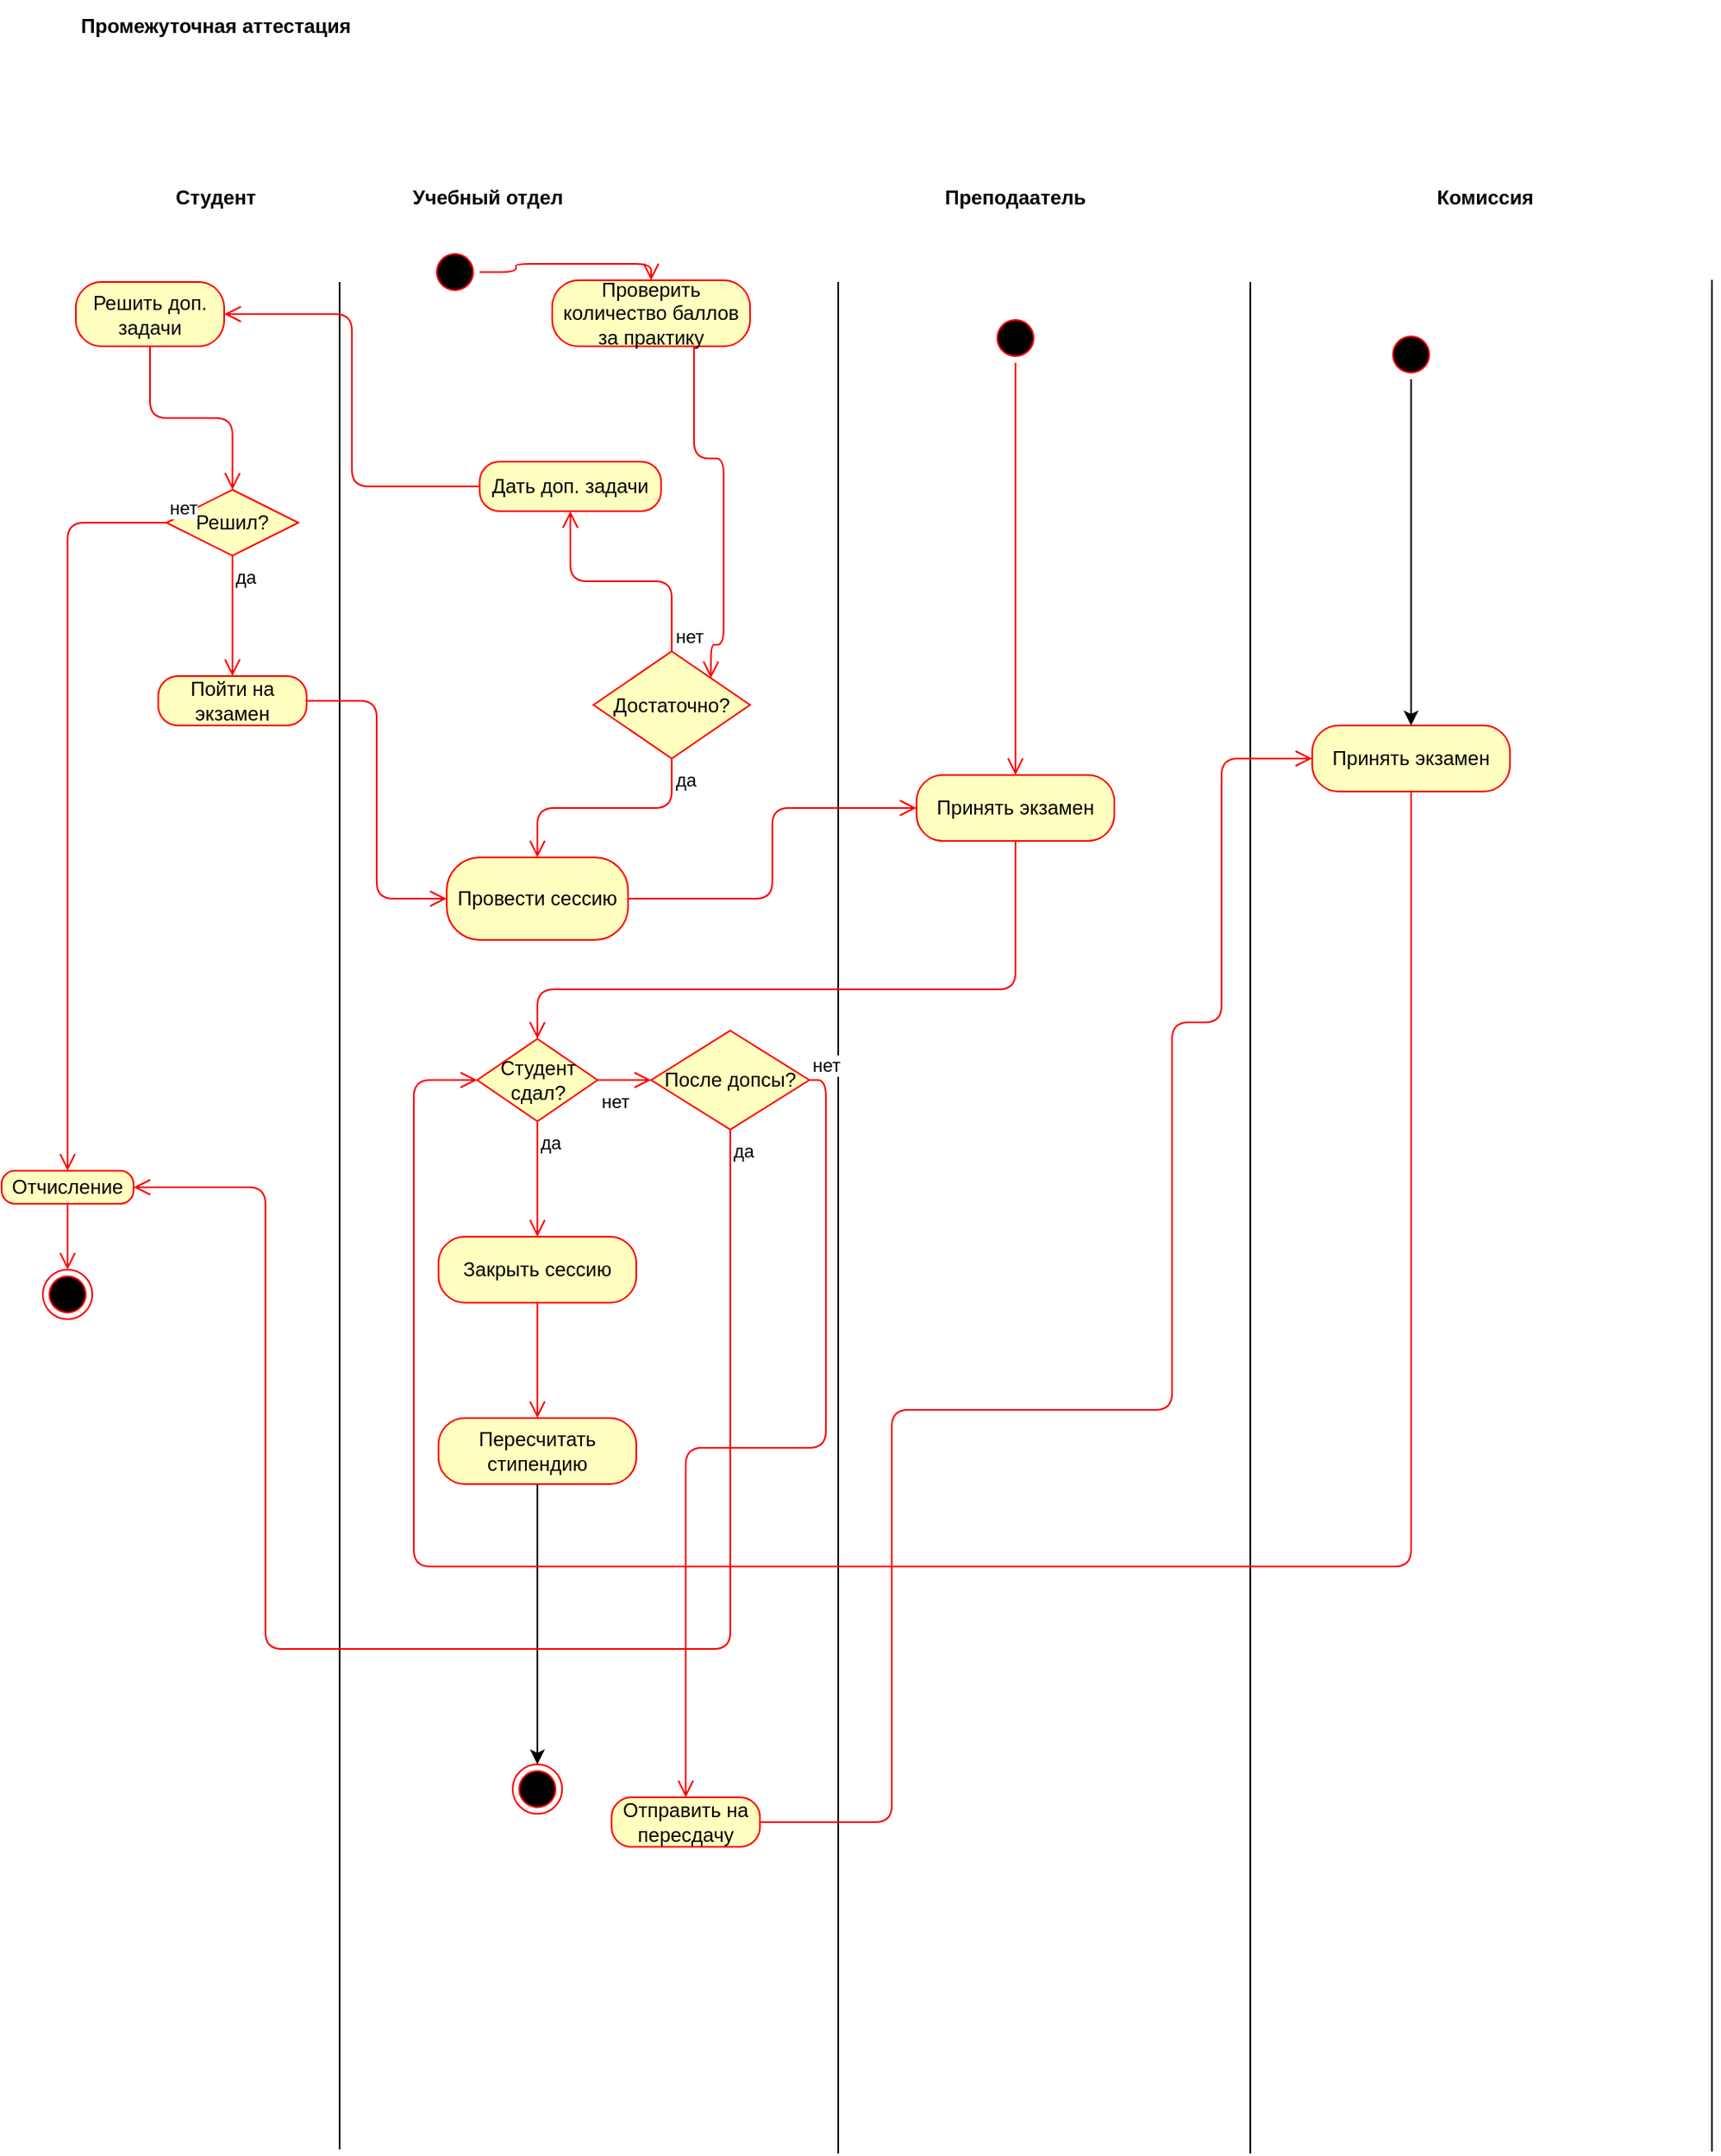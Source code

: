 <mxfile version="12.7.6" type="device"><diagram id="3e03DRrsqg6Q9clDRAje" name="Page-1"><mxGraphModel dx="1730" dy="1017" grid="1" gridSize="10" guides="1" tooltips="1" connect="1" arrows="1" fold="1" page="1" pageScale="1" pageWidth="827" pageHeight="1169" math="0" shadow="0"><root><mxCell id="0"/><mxCell id="1" parent="0"/><mxCell id="wwQ7h0yums5YMg5Xxk5L-2" value="" style="ellipse;html=1;shape=startState;fillColor=#000000;strokeColor=#ff0000;" vertex="1" parent="1"><mxGeometry x="280" y="190" width="30" height="30" as="geometry"/></mxCell><mxCell id="wwQ7h0yums5YMg5Xxk5L-3" value="" style="edgeStyle=orthogonalEdgeStyle;html=1;verticalAlign=bottom;endArrow=open;endSize=8;strokeColor=#ff0000;entryX=0.5;entryY=0;entryDx=0;entryDy=0;" edge="1" source="wwQ7h0yums5YMg5Xxk5L-2" parent="1" target="wwQ7h0yums5YMg5Xxk5L-22"><mxGeometry relative="1" as="geometry"><mxPoint x="315" y="260" as="targetPoint"/></mxGeometry></mxCell><mxCell id="wwQ7h0yums5YMg5Xxk5L-5" value="Промежуточная аттестация" style="text;align=center;fontStyle=1;verticalAlign=middle;spacingLeft=3;spacingRight=3;strokeColor=none;rotatable=0;points=[[0,0.5],[1,0.5]];portConstraint=eastwest;" vertex="1" parent="1"><mxGeometry x="65" y="40" width="170" height="30" as="geometry"/></mxCell><mxCell id="wwQ7h0yums5YMg5Xxk5L-7" value="Студент" style="text;align=center;fontStyle=1;verticalAlign=middle;spacingLeft=3;spacingRight=3;strokeColor=none;rotatable=0;points=[[0,0.5],[1,0.5]];portConstraint=eastwest;" vertex="1" parent="1"><mxGeometry x="110" y="144" width="80" height="30" as="geometry"/></mxCell><mxCell id="wwQ7h0yums5YMg5Xxk5L-8" value="Учебный отдел" style="text;align=center;fontStyle=1;verticalAlign=middle;spacingLeft=3;spacingRight=3;strokeColor=none;rotatable=0;points=[[0,0.5],[1,0.5]];portConstraint=eastwest;" vertex="1" parent="1"><mxGeometry x="255" y="144" width="120" height="30" as="geometry"/></mxCell><mxCell id="wwQ7h0yums5YMg5Xxk5L-18" value="" style="line;strokeWidth=1;fillColor=none;align=left;verticalAlign=middle;spacingTop=-1;spacingLeft=3;spacingRight=3;rotatable=0;labelPosition=right;points=[];portConstraint=eastwest;rotation=90;" vertex="1" parent="1"><mxGeometry x="-341.25" y="773.25" width="1132.5" height="8" as="geometry"/></mxCell><mxCell id="wwQ7h0yums5YMg5Xxk5L-21" value="" style="line;strokeWidth=1;fillColor=none;align=left;verticalAlign=middle;spacingTop=-1;spacingLeft=3;spacingRight=3;rotatable=0;labelPosition=right;points=[];portConstraint=eastwest;rotation=90;" vertex="1" parent="1"><mxGeometry x="-40" y="774.5" width="1135" height="8" as="geometry"/></mxCell><mxCell id="wwQ7h0yums5YMg5Xxk5L-22" value="Проверить количество баллов за практику" style="rounded=1;whiteSpace=wrap;html=1;arcSize=40;fontColor=#000000;fillColor=#ffffc0;strokeColor=#ff0000;" vertex="1" parent="1"><mxGeometry x="354" y="210" width="120" height="40" as="geometry"/></mxCell><mxCell id="wwQ7h0yums5YMg5Xxk5L-23" value="" style="edgeStyle=orthogonalEdgeStyle;html=1;verticalAlign=bottom;endArrow=open;endSize=8;strokeColor=#ff0000;entryX=1;entryY=0;entryDx=0;entryDy=0;" edge="1" source="wwQ7h0yums5YMg5Xxk5L-22" parent="1" target="wwQ7h0yums5YMg5Xxk5L-24"><mxGeometry relative="1" as="geometry"><mxPoint x="315" y="354" as="targetPoint"/><Array as="points"><mxPoint x="440" y="318"/><mxPoint x="458" y="318"/><mxPoint x="458" y="431"/></Array></mxGeometry></mxCell><mxCell id="wwQ7h0yums5YMg5Xxk5L-24" value="Достаточно?" style="rhombus;whiteSpace=wrap;html=1;fillColor=#ffffc0;strokeColor=#ff0000;" vertex="1" parent="1"><mxGeometry x="379" y="435" width="95" height="65" as="geometry"/></mxCell><mxCell id="wwQ7h0yums5YMg5Xxk5L-25" value="нет" style="edgeStyle=orthogonalEdgeStyle;html=1;align=left;verticalAlign=bottom;endArrow=open;endSize=8;strokeColor=#ff0000;" edge="1" source="wwQ7h0yums5YMg5Xxk5L-24" parent="1" target="wwQ7h0yums5YMg5Xxk5L-28"><mxGeometry x="-1" relative="1" as="geometry"><mxPoint x="110" y="360" as="targetPoint"/></mxGeometry></mxCell><mxCell id="wwQ7h0yums5YMg5Xxk5L-26" value="да" style="edgeStyle=orthogonalEdgeStyle;html=1;align=left;verticalAlign=top;endArrow=open;endSize=8;strokeColor=#ff0000;entryX=0.5;entryY=0;entryDx=0;entryDy=0;" edge="1" source="wwQ7h0yums5YMg5Xxk5L-24" parent="1" target="wwQ7h0yums5YMg5Xxk5L-42"><mxGeometry x="-1" relative="1" as="geometry"><mxPoint x="320" y="540" as="targetPoint"/></mxGeometry></mxCell><mxCell id="wwQ7h0yums5YMg5Xxk5L-27" value="Преподаатель" style="text;align=center;fontStyle=1;verticalAlign=middle;spacingLeft=3;spacingRight=3;strokeColor=none;rotatable=0;points=[[0,0.5],[1,0.5]];portConstraint=eastwest;" vertex="1" parent="1"><mxGeometry x="575" y="144" width="120" height="30" as="geometry"/></mxCell><mxCell id="wwQ7h0yums5YMg5Xxk5L-28" value="Дать доп. задачи" style="rounded=1;whiteSpace=wrap;html=1;arcSize=40;fontColor=#000000;fillColor=#ffffc0;strokeColor=#ff0000;" vertex="1" parent="1"><mxGeometry x="310" y="320" width="110" height="30" as="geometry"/></mxCell><mxCell id="wwQ7h0yums5YMg5Xxk5L-29" value="" style="edgeStyle=orthogonalEdgeStyle;html=1;verticalAlign=bottom;endArrow=open;endSize=8;strokeColor=#ff0000;entryX=1;entryY=0.5;entryDx=0;entryDy=0;" edge="1" source="wwQ7h0yums5YMg5Xxk5L-28" parent="1" target="wwQ7h0yums5YMg5Xxk5L-30"><mxGeometry relative="1" as="geometry"><mxPoint x="130" y="230" as="targetPoint"/></mxGeometry></mxCell><mxCell id="wwQ7h0yums5YMg5Xxk5L-30" value="Решить доп. задачи" style="rounded=1;whiteSpace=wrap;html=1;arcSize=40;fontColor=#000000;fillColor=#ffffc0;strokeColor=#ff0000;" vertex="1" parent="1"><mxGeometry x="65" y="211" width="90" height="39" as="geometry"/></mxCell><mxCell id="wwQ7h0yums5YMg5Xxk5L-31" value="" style="edgeStyle=orthogonalEdgeStyle;html=1;verticalAlign=bottom;endArrow=open;endSize=8;strokeColor=#ff0000;entryX=0.5;entryY=0;entryDx=0;entryDy=0;" edge="1" source="wwQ7h0yums5YMg5Xxk5L-30" parent="1" target="wwQ7h0yums5YMg5Xxk5L-32"><mxGeometry relative="1" as="geometry"><mxPoint x="110" y="400" as="targetPoint"/></mxGeometry></mxCell><mxCell id="wwQ7h0yums5YMg5Xxk5L-32" value="Решил?" style="rhombus;whiteSpace=wrap;html=1;fillColor=#ffffc0;strokeColor=#ff0000;" vertex="1" parent="1"><mxGeometry x="120" y="337" width="80" height="40" as="geometry"/></mxCell><mxCell id="wwQ7h0yums5YMg5Xxk5L-33" value="нет" style="edgeStyle=orthogonalEdgeStyle;html=1;align=left;verticalAlign=bottom;endArrow=open;endSize=8;strokeColor=#ff0000;entryX=0.5;entryY=0;entryDx=0;entryDy=0;" edge="1" source="wwQ7h0yums5YMg5Xxk5L-32" parent="1" target="wwQ7h0yums5YMg5Xxk5L-36"><mxGeometry x="-1" relative="1" as="geometry"><mxPoint x="170" y="470" as="targetPoint"/></mxGeometry></mxCell><mxCell id="wwQ7h0yums5YMg5Xxk5L-34" value="да" style="edgeStyle=orthogonalEdgeStyle;html=1;align=left;verticalAlign=top;endArrow=open;endSize=8;strokeColor=#ff0000;entryX=0.5;entryY=0;entryDx=0;entryDy=0;" edge="1" source="wwQ7h0yums5YMg5Xxk5L-32" parent="1" target="wwQ7h0yums5YMg5Xxk5L-38"><mxGeometry x="-1" relative="1" as="geometry"><mxPoint x="160" y="430" as="targetPoint"/></mxGeometry></mxCell><mxCell id="wwQ7h0yums5YMg5Xxk5L-35" value="" style="ellipse;html=1;shape=endState;fillColor=#000000;strokeColor=#ff0000;" vertex="1" parent="1"><mxGeometry x="45" y="810" width="30" height="30" as="geometry"/></mxCell><mxCell id="wwQ7h0yums5YMg5Xxk5L-36" value="Отчисление" style="rounded=1;whiteSpace=wrap;html=1;arcSize=40;fontColor=#000000;fillColor=#ffffc0;strokeColor=#ff0000;" vertex="1" parent="1"><mxGeometry x="20" y="750" width="80" height="20" as="geometry"/></mxCell><mxCell id="wwQ7h0yums5YMg5Xxk5L-37" value="" style="edgeStyle=orthogonalEdgeStyle;html=1;verticalAlign=bottom;endArrow=open;endSize=8;strokeColor=#ff0000;entryX=0.5;entryY=0;entryDx=0;entryDy=0;" edge="1" source="wwQ7h0yums5YMg5Xxk5L-36" parent="1" target="wwQ7h0yums5YMg5Xxk5L-35"><mxGeometry relative="1" as="geometry"><mxPoint x="235" y="860" as="targetPoint"/></mxGeometry></mxCell><mxCell id="wwQ7h0yums5YMg5Xxk5L-38" value="Пойти на экзамен" style="rounded=1;whiteSpace=wrap;html=1;arcSize=40;fontColor=#000000;fillColor=#ffffc0;strokeColor=#ff0000;" vertex="1" parent="1"><mxGeometry x="115" y="450" width="90" height="30" as="geometry"/></mxCell><mxCell id="wwQ7h0yums5YMg5Xxk5L-39" value="" style="edgeStyle=orthogonalEdgeStyle;html=1;verticalAlign=bottom;endArrow=open;endSize=8;strokeColor=#ff0000;entryX=0;entryY=0.5;entryDx=0;entryDy=0;" edge="1" source="wwQ7h0yums5YMg5Xxk5L-38" parent="1" target="wwQ7h0yums5YMg5Xxk5L-42"><mxGeometry relative="1" as="geometry"><mxPoint x="170" y="550" as="targetPoint"/></mxGeometry></mxCell><mxCell id="wwQ7h0yums5YMg5Xxk5L-42" value="Провести сессию" style="rounded=1;whiteSpace=wrap;html=1;arcSize=40;fontColor=#000000;fillColor=#ffffc0;strokeColor=#ff0000;" vertex="1" parent="1"><mxGeometry x="290" y="560" width="110" height="50" as="geometry"/></mxCell><mxCell id="wwQ7h0yums5YMg5Xxk5L-43" value="" style="edgeStyle=orthogonalEdgeStyle;html=1;verticalAlign=bottom;endArrow=open;endSize=8;strokeColor=#ff0000;entryX=0;entryY=0.5;entryDx=0;entryDy=0;" edge="1" source="wwQ7h0yums5YMg5Xxk5L-42" parent="1" target="wwQ7h0yums5YMg5Xxk5L-55"><mxGeometry relative="1" as="geometry"><mxPoint x="330" y="670" as="targetPoint"/></mxGeometry></mxCell><mxCell id="wwQ7h0yums5YMg5Xxk5L-44" value="Студент сдал?" style="rhombus;whiteSpace=wrap;html=1;fillColor=#ffffc0;strokeColor=#ff0000;" vertex="1" parent="1"><mxGeometry x="308.5" y="670" width="73" height="50" as="geometry"/></mxCell><mxCell id="wwQ7h0yums5YMg5Xxk5L-46" value="да" style="edgeStyle=orthogonalEdgeStyle;html=1;align=left;verticalAlign=top;endArrow=open;endSize=8;strokeColor=#ff0000;entryX=0.5;entryY=0;entryDx=0;entryDy=0;" edge="1" source="wwQ7h0yums5YMg5Xxk5L-44" parent="1" target="wwQ7h0yums5YMg5Xxk5L-47"><mxGeometry x="-1" relative="1" as="geometry"><mxPoint x="377" y="800" as="targetPoint"/></mxGeometry></mxCell><mxCell id="wwQ7h0yums5YMg5Xxk5L-47" value="Закрыть сессию" style="rounded=1;whiteSpace=wrap;html=1;arcSize=40;fontColor=#000000;fillColor=#ffffc0;strokeColor=#ff0000;" vertex="1" parent="1"><mxGeometry x="285" y="790" width="120" height="40" as="geometry"/></mxCell><mxCell id="wwQ7h0yums5YMg5Xxk5L-48" value="" style="edgeStyle=orthogonalEdgeStyle;html=1;verticalAlign=bottom;endArrow=open;endSize=8;strokeColor=#ff0000;entryX=0.5;entryY=0;entryDx=0;entryDy=0;" edge="1" source="wwQ7h0yums5YMg5Xxk5L-47" parent="1" target="wwQ7h0yums5YMg5Xxk5L-49"><mxGeometry relative="1" as="geometry"><mxPoint x="370" y="910" as="targetPoint"/></mxGeometry></mxCell><mxCell id="wwQ7h0yums5YMg5Xxk5L-74" style="edgeStyle=orthogonalEdgeStyle;rounded=0;orthogonalLoop=1;jettySize=auto;html=1;entryX=0.5;entryY=0;entryDx=0;entryDy=0;" edge="1" parent="1" source="wwQ7h0yums5YMg5Xxk5L-49" target="wwQ7h0yums5YMg5Xxk5L-73"><mxGeometry relative="1" as="geometry"/></mxCell><mxCell id="wwQ7h0yums5YMg5Xxk5L-49" value="Пересчитать стипендию" style="rounded=1;whiteSpace=wrap;html=1;arcSize=40;fontColor=#000000;fillColor=#ffffc0;strokeColor=#ff0000;" vertex="1" parent="1"><mxGeometry x="285" y="900" width="120" height="40" as="geometry"/></mxCell><mxCell id="wwQ7h0yums5YMg5Xxk5L-50" value="" style="line;strokeWidth=1;fillColor=none;align=left;verticalAlign=middle;spacingTop=-1;spacingLeft=3;spacingRight=3;rotatable=0;labelPosition=right;points=[];portConstraint=eastwest;rotation=90;" vertex="1" parent="1"><mxGeometry x="210" y="774.5" width="1135" height="8" as="geometry"/></mxCell><mxCell id="wwQ7h0yums5YMg5Xxk5L-51" value="" style="line;strokeWidth=1;fillColor=none;align=left;verticalAlign=middle;spacingTop=-1;spacingLeft=3;spacingRight=3;rotatable=0;labelPosition=right;points=[];portConstraint=eastwest;rotation=90;" vertex="1" parent="1"><mxGeometry x="490" y="773.25" width="1135" height="8" as="geometry"/></mxCell><mxCell id="wwQ7h0yums5YMg5Xxk5L-53" value="" style="ellipse;html=1;shape=startState;fillColor=#000000;strokeColor=#ff0000;" vertex="1" parent="1"><mxGeometry x="620" y="230" width="30" height="30" as="geometry"/></mxCell><mxCell id="wwQ7h0yums5YMg5Xxk5L-54" value="" style="edgeStyle=orthogonalEdgeStyle;html=1;verticalAlign=bottom;endArrow=open;endSize=8;strokeColor=#ff0000;entryX=0.5;entryY=0;entryDx=0;entryDy=0;" edge="1" source="wwQ7h0yums5YMg5Xxk5L-53" parent="1" target="wwQ7h0yums5YMg5Xxk5L-55"><mxGeometry relative="1" as="geometry"><mxPoint x="635" y="320" as="targetPoint"/></mxGeometry></mxCell><mxCell id="wwQ7h0yums5YMg5Xxk5L-55" value="Принять экзамен" style="rounded=1;whiteSpace=wrap;html=1;arcSize=40;fontColor=#000000;fillColor=#ffffc0;strokeColor=#ff0000;" vertex="1" parent="1"><mxGeometry x="575" y="510" width="120" height="40" as="geometry"/></mxCell><mxCell id="wwQ7h0yums5YMg5Xxk5L-56" value="" style="edgeStyle=orthogonalEdgeStyle;html=1;verticalAlign=bottom;endArrow=open;endSize=8;strokeColor=#ff0000;entryX=0.5;entryY=0;entryDx=0;entryDy=0;" edge="1" source="wwQ7h0yums5YMg5Xxk5L-55" parent="1" target="wwQ7h0yums5YMg5Xxk5L-44"><mxGeometry relative="1" as="geometry"><mxPoint x="670" y="780" as="targetPoint"/><Array as="points"><mxPoint x="635" y="640"/><mxPoint x="345" y="640"/></Array></mxGeometry></mxCell><mxCell id="wwQ7h0yums5YMg5Xxk5L-57" value="Комиссия" style="text;align=center;fontStyle=1;verticalAlign=middle;spacingLeft=3;spacingRight=3;strokeColor=none;rotatable=0;points=[[0,0.5],[1,0.5]];portConstraint=eastwest;" vertex="1" parent="1"><mxGeometry x="860" y="144" width="120" height="30" as="geometry"/></mxCell><mxCell id="wwQ7h0yums5YMg5Xxk5L-58" value="Принять экзамен" style="rounded=1;whiteSpace=wrap;html=1;arcSize=40;fontColor=#000000;fillColor=#ffffc0;strokeColor=#ff0000;" vertex="1" parent="1"><mxGeometry x="815" y="480" width="120" height="40" as="geometry"/></mxCell><mxCell id="wwQ7h0yums5YMg5Xxk5L-59" value="" style="edgeStyle=orthogonalEdgeStyle;html=1;verticalAlign=bottom;endArrow=open;endSize=8;strokeColor=#ff0000;entryX=0;entryY=0.5;entryDx=0;entryDy=0;" edge="1" source="wwQ7h0yums5YMg5Xxk5L-58" parent="1" target="wwQ7h0yums5YMg5Xxk5L-44"><mxGeometry relative="1" as="geometry"><mxPoint x="900" y="600" as="targetPoint"/><Array as="points"><mxPoint x="875" y="990"/><mxPoint x="270" y="990"/><mxPoint x="270" y="695"/></Array></mxGeometry></mxCell><mxCell id="wwQ7h0yums5YMg5Xxk5L-61" style="edgeStyle=orthogonalEdgeStyle;rounded=0;orthogonalLoop=1;jettySize=auto;html=1;entryX=0.5;entryY=0;entryDx=0;entryDy=0;" edge="1" parent="1" source="wwQ7h0yums5YMg5Xxk5L-60" target="wwQ7h0yums5YMg5Xxk5L-58"><mxGeometry relative="1" as="geometry"/></mxCell><mxCell id="wwQ7h0yums5YMg5Xxk5L-60" value="" style="ellipse;html=1;shape=startState;fillColor=#000000;strokeColor=#ff0000;" vertex="1" parent="1"><mxGeometry x="860" y="240" width="30" height="30" as="geometry"/></mxCell><mxCell id="wwQ7h0yums5YMg5Xxk5L-65" value="Отправить на пересдачу" style="rounded=1;whiteSpace=wrap;html=1;arcSize=40;fontColor=#000000;fillColor=#ffffc0;strokeColor=#ff0000;" vertex="1" parent="1"><mxGeometry x="390" y="1130" width="90" height="30" as="geometry"/></mxCell><mxCell id="wwQ7h0yums5YMg5Xxk5L-66" value="" style="edgeStyle=orthogonalEdgeStyle;html=1;verticalAlign=bottom;endArrow=open;endSize=8;strokeColor=#ff0000;entryX=0;entryY=0.5;entryDx=0;entryDy=0;exitX=1;exitY=0.5;exitDx=0;exitDy=0;" edge="1" source="wwQ7h0yums5YMg5Xxk5L-65" parent="1" target="wwQ7h0yums5YMg5Xxk5L-58"><mxGeometry relative="1" as="geometry"><mxPoint x="530" y="810" as="targetPoint"/><Array as="points"><mxPoint x="560" y="1145"/><mxPoint x="560" y="895"/><mxPoint x="730" y="895"/><mxPoint x="730" y="660"/><mxPoint x="760" y="660"/><mxPoint x="760" y="500"/></Array></mxGeometry></mxCell><mxCell id="wwQ7h0yums5YMg5Xxk5L-69" value="нет" style="edgeStyle=orthogonalEdgeStyle;html=1;align=left;verticalAlign=top;endArrow=open;endSize=8;strokeColor=#ff0000;entryX=0;entryY=0.5;entryDx=0;entryDy=0;exitX=1;exitY=0.5;exitDx=0;exitDy=0;" edge="1" parent="1" source="wwQ7h0yums5YMg5Xxk5L-44" target="wwQ7h0yums5YMg5Xxk5L-70"><mxGeometry x="-1" relative="1" as="geometry"><mxPoint x="355" y="800" as="targetPoint"/><mxPoint x="355" y="730.0" as="sourcePoint"/><Array as="points"/></mxGeometry></mxCell><mxCell id="wwQ7h0yums5YMg5Xxk5L-70" value="После допсы?" style="rhombus;whiteSpace=wrap;html=1;fillColor=#ffffc0;strokeColor=#ff0000;" vertex="1" parent="1"><mxGeometry x="414" y="665" width="96" height="60" as="geometry"/></mxCell><mxCell id="wwQ7h0yums5YMg5Xxk5L-71" value="нет" style="edgeStyle=orthogonalEdgeStyle;html=1;align=left;verticalAlign=bottom;endArrow=open;endSize=8;strokeColor=#ff0000;entryX=0.5;entryY=0;entryDx=0;entryDy=0;" edge="1" source="wwQ7h0yums5YMg5Xxk5L-70" parent="1" target="wwQ7h0yums5YMg5Xxk5L-65"><mxGeometry x="-1" relative="1" as="geometry"><mxPoint x="700" y="740" as="targetPoint"/><Array as="points"><mxPoint x="520" y="695"/><mxPoint x="520" y="918"/><mxPoint x="435" y="918"/></Array></mxGeometry></mxCell><mxCell id="wwQ7h0yums5YMg5Xxk5L-72" value="да" style="edgeStyle=orthogonalEdgeStyle;html=1;align=left;verticalAlign=top;endArrow=open;endSize=8;strokeColor=#ff0000;entryX=1;entryY=0.5;entryDx=0;entryDy=0;" edge="1" source="wwQ7h0yums5YMg5Xxk5L-70" parent="1" target="wwQ7h0yums5YMg5Xxk5L-36"><mxGeometry x="-1" relative="1" as="geometry"><mxPoint x="462" y="830" as="targetPoint"/><Array as="points"><mxPoint x="462" y="1040"/><mxPoint x="180" y="1040"/><mxPoint x="180" y="760"/></Array></mxGeometry></mxCell><mxCell id="wwQ7h0yums5YMg5Xxk5L-73" value="" style="ellipse;html=1;shape=endState;fillColor=#000000;strokeColor=#ff0000;" vertex="1" parent="1"><mxGeometry x="330" y="1110" width="30" height="30" as="geometry"/></mxCell></root></mxGraphModel></diagram></mxfile>